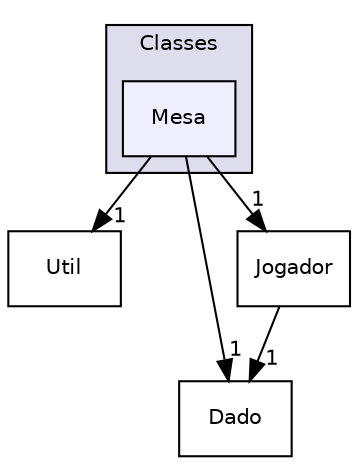 digraph "Mesa" {
  compound=true
  node [ fontsize="10", fontname="Helvetica"];
  edge [ labelfontsize="10", labelfontname="Helvetica"];
  subgraph clusterdir_0c68614ac8d8401edbf4146ded722294 {
    graph [ bgcolor="#ddddee", pencolor="black", label="Classes" fontname="Helvetica", fontsize="10", URL="dir_0c68614ac8d8401edbf4146ded722294.html"]
  dir_2d9f9f55bea16a882763e4ee82cb87fe [shape=box, label="Mesa", style="filled", fillcolor="#eeeeff", pencolor="black", URL="dir_2d9f9f55bea16a882763e4ee82cb87fe.html"];
  }
  dir_d4f7a754e06480f800a6fab4b04999ce [shape=box label="Util" URL="dir_d4f7a754e06480f800a6fab4b04999ce.html"];
  dir_e0b4642542de8dd4bf11844720c9ea01 [shape=box label="Dado" URL="dir_e0b4642542de8dd4bf11844720c9ea01.html"];
  dir_67990f6eab70a7995f81f8346328b1da [shape=box label="Jogador" URL="dir_67990f6eab70a7995f81f8346328b1da.html"];
  dir_2d9f9f55bea16a882763e4ee82cb87fe->dir_d4f7a754e06480f800a6fab4b04999ce [headlabel="1", labeldistance=1.5 headhref="dir_000006_000000.html"];
  dir_2d9f9f55bea16a882763e4ee82cb87fe->dir_e0b4642542de8dd4bf11844720c9ea01 [headlabel="1", labeldistance=1.5 headhref="dir_000006_000002.html"];
  dir_2d9f9f55bea16a882763e4ee82cb87fe->dir_67990f6eab70a7995f81f8346328b1da [headlabel="1", labeldistance=1.5 headhref="dir_000006_000003.html"];
  dir_67990f6eab70a7995f81f8346328b1da->dir_e0b4642542de8dd4bf11844720c9ea01 [headlabel="1", labeldistance=1.5 headhref="dir_000003_000002.html"];
}
